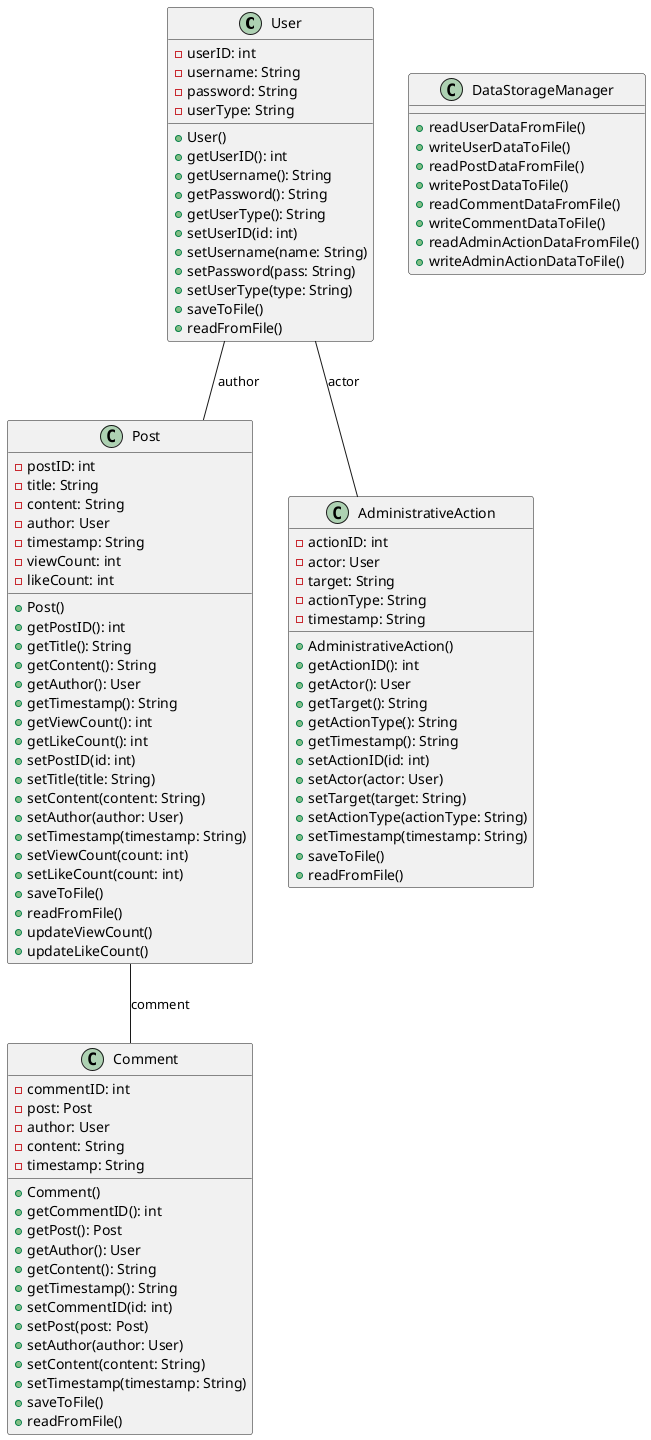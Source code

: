 @startuml

class User {
  - userID: int
  - username: String
  - password: String
  - userType: String
  + User()
  + getUserID(): int
  + getUsername(): String
  + getPassword(): String
  + getUserType(): String
  + setUserID(id: int)
  + setUsername(name: String)
  + setPassword(pass: String)
  + setUserType(type: String)
  + saveToFile()
  + readFromFile()
}

class Post {
  - postID: int
  - title: String
  - content: String
  - author: User
  - timestamp: String
  - viewCount: int
  - likeCount: int
  + Post()
  + getPostID(): int
  + getTitle(): String
  + getContent(): String
  + getAuthor(): User
  + getTimestamp(): String
  + getViewCount(): int
  + getLikeCount(): int
  + setPostID(id: int)
  + setTitle(title: String)
  + setContent(content: String)
  + setAuthor(author: User)
  + setTimestamp(timestamp: String)
  + setViewCount(count: int)
  + setLikeCount(count: int)
  + saveToFile()
  + readFromFile()
  + updateViewCount()
  + updateLikeCount()
}

class Comment {
  - commentID: int
  - post: Post
  - author: User
  - content: String
  - timestamp: String
  + Comment()
  + getCommentID(): int
  + getPost(): Post
  + getAuthor(): User
  + getContent(): String
  + getTimestamp(): String
  + setCommentID(id: int)
  + setPost(post: Post)
  + setAuthor(author: User)
  + setContent(content: String)
  + setTimestamp(timestamp: String)
  + saveToFile()
  + readFromFile()
}

class AdministrativeAction {
  - actionID: int
  - actor: User
  - target: String
  - actionType: String
  - timestamp: String
  + AdministrativeAction()
  + getActionID(): int
  + getActor(): User
  + getTarget(): String
  + getActionType(): String
  + getTimestamp(): String
  + setActionID(id: int)
  + setActor(actor: User)
  + setTarget(target: String)
  + setActionType(actionType: String)
  + setTimestamp(timestamp: String)
  + saveToFile()
  + readFromFile()
}

class DataStorageManager {
  + readUserDataFromFile()
  + writeUserDataToFile()
  + readPostDataFromFile()
  + writePostDataToFile()
  + readCommentDataFromFile()
  + writeCommentDataToFile()
  + readAdminActionDataFromFile()
  + writeAdminActionDataToFile()
}

User -- Post: author
Post -- Comment: comment
User -- AdministrativeAction: actor

@enduml
